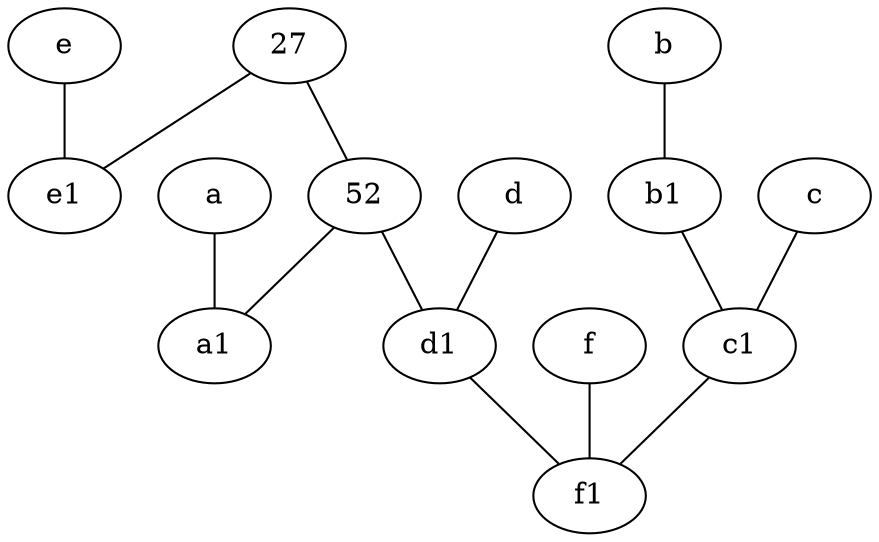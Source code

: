 graph {
	node [labelfontsize=50]
	e1 [labelfontsize=50 pos="7,7!"]
	d [labelfontsize=50 pos="2,5!"]
	27 [labelfontsize=50]
	b1 [labelfontsize=50 pos="9,4!"]
	52 [labelfontsize=50]
	c1 [labelfontsize=50 pos="4.5,3!"]
	a1 [labelfontsize=50 pos="8,3!"]
	d1 [labelfontsize=50 pos="3,5!"]
	f1 [labelfontsize=50 pos="3,8!"]
	27 -- 52
	a -- a1
	b1 -- c1
	d -- d1
	27 -- e1
	e -- e1
	52 -- d1
	b -- b1
	c -- c1
	c1 -- f1
	f -- f1
	52 -- a1
	d1 -- f1
}
